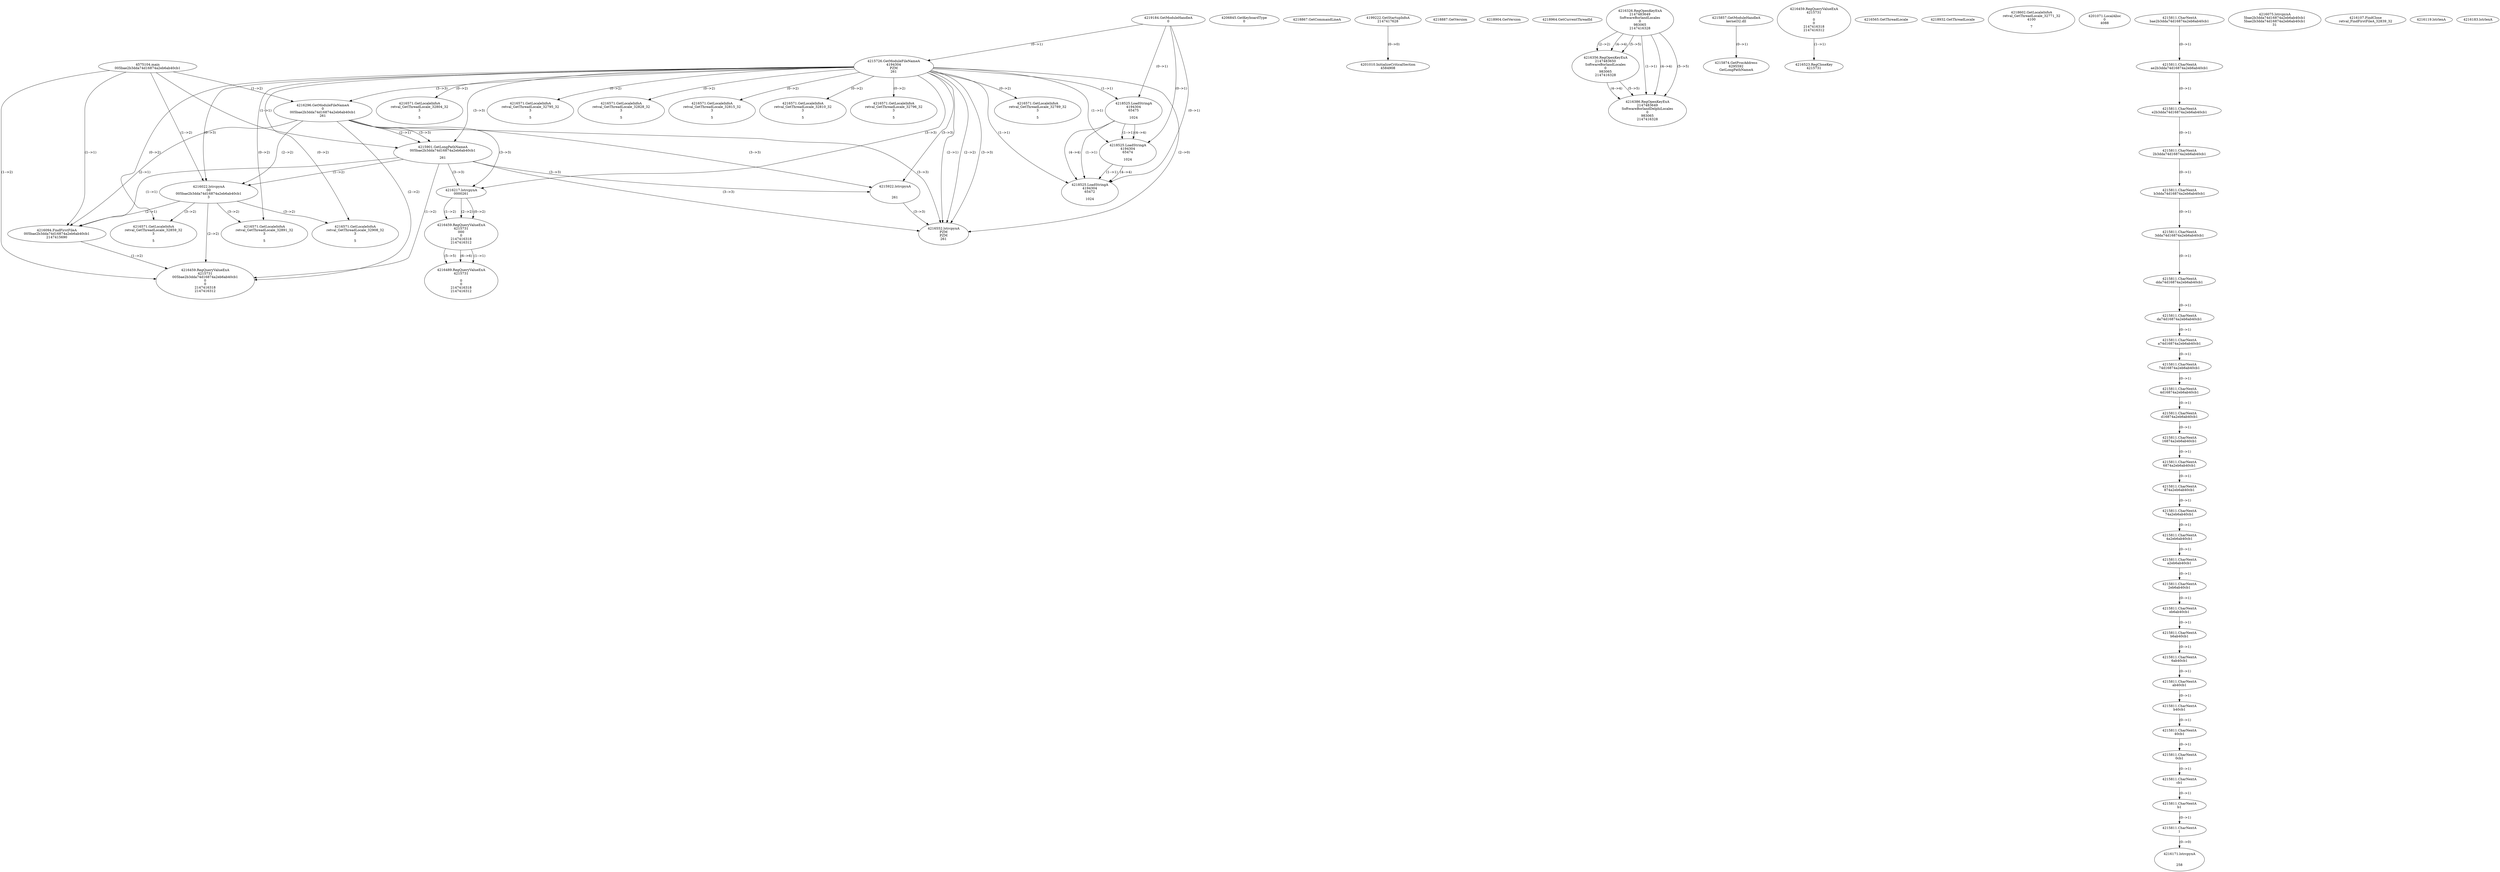 // Global SCDG with merge call
digraph {
	0 [label="4575104.main
005bae2b3dda74d16874a2eb6ab40cb1"]
	1 [label="4219184.GetModuleHandleA
0"]
	2 [label="4206845.GetKeyboardType
0"]
	3 [label="4218867.GetCommandLineA
"]
	4 [label="4199222.GetStartupInfoA
2147417628"]
	5 [label="4218887.GetVersion
"]
	6 [label="4218904.GetVersion
"]
	7 [label="4218964.GetCurrentThreadId
"]
	8 [label="4215726.GetModuleFileNameA
4194304
PZM
261"]
	1 -> 8 [label="(0-->1)"]
	9 [label="4216296.GetModuleFileNameA
0
005bae2b3dda74d16874a2eb6ab40cb1
261"]
	0 -> 9 [label="(1-->2)"]
	8 -> 9 [label="(3-->3)"]
	10 [label="4216326.RegOpenKeyExA
2147483649
Software\Borland\Locales
0
983065
2147416328"]
	11 [label="4216356.RegOpenKeyExA
2147483650
Software\Borland\Locales
0
983065
2147416328"]
	10 -> 11 [label="(2-->2)"]
	10 -> 11 [label="(4-->4)"]
	10 -> 11 [label="(5-->5)"]
	12 [label="4216386.RegOpenKeyExA
2147483649
Software\Borland\Delphi\Locales
0
983065
2147416328"]
	10 -> 12 [label="(1-->1)"]
	10 -> 12 [label="(4-->4)"]
	11 -> 12 [label="(4-->4)"]
	10 -> 12 [label="(5-->5)"]
	11 -> 12 [label="(5-->5)"]
	13 [label="4215857.GetModuleHandleA
kernel32.dll"]
	14 [label="4215874.GetProcAddress
6295592
GetLongPathNameA"]
	13 -> 14 [label="(0-->1)"]
	15 [label="4215901.GetLongPathNameA
005bae2b3dda74d16874a2eb6ab40cb1

261"]
	0 -> 15 [label="(1-->1)"]
	9 -> 15 [label="(2-->1)"]
	8 -> 15 [label="(3-->3)"]
	9 -> 15 [label="(3-->3)"]
	16 [label="4215922.lstrcpynA


261"]
	8 -> 16 [label="(3-->3)"]
	9 -> 16 [label="(3-->3)"]
	15 -> 16 [label="(3-->3)"]
	17 [label="4216459.RegQueryValueExA
4215731

0
0
2147416318
2147416312"]
	18 [label="4216523.RegCloseKey
4215731"]
	17 -> 18 [label="(1-->1)"]
	19 [label="4216552.lstrcpynA
PZM
PZM
261"]
	8 -> 19 [label="(2-->1)"]
	8 -> 19 [label="(2-->2)"]
	8 -> 19 [label="(3-->3)"]
	9 -> 19 [label="(3-->3)"]
	15 -> 19 [label="(3-->3)"]
	16 -> 19 [label="(3-->3)"]
	8 -> 19 [label="(2-->0)"]
	20 [label="4216565.GetThreadLocale
"]
	21 [label="4216571.GetLocaleInfoA
retval_GetThreadLocale_32789_32
3

5"]
	8 -> 21 [label="(0-->2)"]
	22 [label="4218525.LoadStringA
4194304
65475

1024"]
	1 -> 22 [label="(0-->1)"]
	8 -> 22 [label="(1-->1)"]
	23 [label="4218525.LoadStringA
4194304
65474

1024"]
	1 -> 23 [label="(0-->1)"]
	8 -> 23 [label="(1-->1)"]
	22 -> 23 [label="(1-->1)"]
	22 -> 23 [label="(4-->4)"]
	24 [label="4218932.GetThreadLocale
"]
	25 [label="4218602.GetLocaleInfoA
retval_GetThreadLocale_32771_32
4100

7"]
	26 [label="4216571.GetLocaleInfoA
retval_GetThreadLocale_32804_32
3

5"]
	8 -> 26 [label="(0-->2)"]
	27 [label="4201010.InitializeCriticalSection
4584908"]
	4 -> 27 [label="(0-->0)"]
	28 [label="4201071.LocalAlloc
0
4088"]
	29 [label="4218525.LoadStringA
4194304
65472

1024"]
	1 -> 29 [label="(0-->1)"]
	8 -> 29 [label="(1-->1)"]
	22 -> 29 [label="(1-->1)"]
	23 -> 29 [label="(1-->1)"]
	22 -> 29 [label="(4-->4)"]
	23 -> 29 [label="(4-->4)"]
	30 [label="4216022.lstrcpynA
00
005bae2b3dda74d16874a2eb6ab40cb1
3"]
	0 -> 30 [label="(1-->2)"]
	9 -> 30 [label="(2-->2)"]
	15 -> 30 [label="(1-->2)"]
	8 -> 30 [label="(0-->3)"]
	31 [label="4215811.CharNextA
bae2b3dda74d16874a2eb6ab40cb1"]
	32 [label="4215811.CharNextA
ae2b3dda74d16874a2eb6ab40cb1"]
	31 -> 32 [label="(0-->1)"]
	33 [label="4215811.CharNextA
e2b3dda74d16874a2eb6ab40cb1"]
	32 -> 33 [label="(0-->1)"]
	34 [label="4215811.CharNextA
2b3dda74d16874a2eb6ab40cb1"]
	33 -> 34 [label="(0-->1)"]
	35 [label="4215811.CharNextA
b3dda74d16874a2eb6ab40cb1"]
	34 -> 35 [label="(0-->1)"]
	36 [label="4215811.CharNextA
3dda74d16874a2eb6ab40cb1"]
	35 -> 36 [label="(0-->1)"]
	37 [label="4215811.CharNextA
dda74d16874a2eb6ab40cb1"]
	36 -> 37 [label="(0-->1)"]
	38 [label="4215811.CharNextA
da74d16874a2eb6ab40cb1"]
	37 -> 38 [label="(0-->1)"]
	39 [label="4215811.CharNextA
a74d16874a2eb6ab40cb1"]
	38 -> 39 [label="(0-->1)"]
	40 [label="4215811.CharNextA
74d16874a2eb6ab40cb1"]
	39 -> 40 [label="(0-->1)"]
	41 [label="4215811.CharNextA
4d16874a2eb6ab40cb1"]
	40 -> 41 [label="(0-->1)"]
	42 [label="4215811.CharNextA
d16874a2eb6ab40cb1"]
	41 -> 42 [label="(0-->1)"]
	43 [label="4215811.CharNextA
16874a2eb6ab40cb1"]
	42 -> 43 [label="(0-->1)"]
	44 [label="4215811.CharNextA
6874a2eb6ab40cb1"]
	43 -> 44 [label="(0-->1)"]
	45 [label="4215811.CharNextA
874a2eb6ab40cb1"]
	44 -> 45 [label="(0-->1)"]
	46 [label="4215811.CharNextA
74a2eb6ab40cb1"]
	45 -> 46 [label="(0-->1)"]
	47 [label="4215811.CharNextA
4a2eb6ab40cb1"]
	46 -> 47 [label="(0-->1)"]
	48 [label="4215811.CharNextA
a2eb6ab40cb1"]
	47 -> 48 [label="(0-->1)"]
	49 [label="4215811.CharNextA
2eb6ab40cb1"]
	48 -> 49 [label="(0-->1)"]
	50 [label="4215811.CharNextA
eb6ab40cb1"]
	49 -> 50 [label="(0-->1)"]
	51 [label="4215811.CharNextA
b6ab40cb1"]
	50 -> 51 [label="(0-->1)"]
	52 [label="4215811.CharNextA
6ab40cb1"]
	51 -> 52 [label="(0-->1)"]
	53 [label="4215811.CharNextA
ab40cb1"]
	52 -> 53 [label="(0-->1)"]
	54 [label="4215811.CharNextA
b40cb1"]
	53 -> 54 [label="(0-->1)"]
	55 [label="4215811.CharNextA
40cb1"]
	54 -> 55 [label="(0-->1)"]
	56 [label="4215811.CharNextA
0cb1"]
	55 -> 56 [label="(0-->1)"]
	57 [label="4215811.CharNextA
cb1"]
	56 -> 57 [label="(0-->1)"]
	58 [label="4215811.CharNextA
b1"]
	57 -> 58 [label="(0-->1)"]
	59 [label="4215811.CharNextA
1"]
	58 -> 59 [label="(0-->1)"]
	60 [label="4216075.lstrcpynA
5bae2b3dda74d16874a2eb6ab40cb1
5bae2b3dda74d16874a2eb6ab40cb1
31"]
	61 [label="4216094.FindFirstFileA
005bae2b3dda74d16874a2eb6ab40cb1
2147415690"]
	0 -> 61 [label="(1-->1)"]
	9 -> 61 [label="(2-->1)"]
	15 -> 61 [label="(1-->1)"]
	30 -> 61 [label="(2-->1)"]
	62 [label="4216107.FindClose
retval_FindFirstFileA_32839_32"]
	63 [label="4216119.lstrlenA
"]
	64 [label="4216171.lstrcpynA


258"]
	59 -> 64 [label="(0-->0)"]
	65 [label="4216183.lstrlenA
"]
	66 [label="4216217.lstrcpynA
00\
00\
261"]
	8 -> 66 [label="(3-->3)"]
	9 -> 66 [label="(3-->3)"]
	15 -> 66 [label="(3-->3)"]
	67 [label="4216459.RegQueryValueExA
4215731
00\
0
0
2147416318
2147416312"]
	66 -> 67 [label="(1-->2)"]
	66 -> 67 [label="(2-->2)"]
	66 -> 67 [label="(0-->2)"]
	68 [label="4216489.RegQueryValueExA
4215731

0
0
2147416318
2147416312"]
	67 -> 68 [label="(1-->1)"]
	67 -> 68 [label="(5-->5)"]
	67 -> 68 [label="(6-->6)"]
	69 [label="4216571.GetLocaleInfoA
retval_GetThreadLocale_32908_32
3

5"]
	8 -> 69 [label="(0-->2)"]
	30 -> 69 [label="(3-->2)"]
	70 [label="4216571.GetLocaleInfoA
retval_GetThreadLocale_32795_32
3

5"]
	8 -> 70 [label="(0-->2)"]
	71 [label="4216571.GetLocaleInfoA
retval_GetThreadLocale_32828_32
3

5"]
	8 -> 71 [label="(0-->2)"]
	72 [label="4216571.GetLocaleInfoA
retval_GetThreadLocale_32815_32
3

5"]
	8 -> 72 [label="(0-->2)"]
	73 [label="4216571.GetLocaleInfoA
retval_GetThreadLocale_32810_32
3

5"]
	8 -> 73 [label="(0-->2)"]
	74 [label="4216571.GetLocaleInfoA
retval_GetThreadLocale_32796_32
3

5"]
	8 -> 74 [label="(0-->2)"]
	75 [label="4216459.RegQueryValueExA
4215731
005bae2b3dda74d16874a2eb6ab40cb1
0
0
2147416318
2147416312"]
	0 -> 75 [label="(1-->2)"]
	9 -> 75 [label="(2-->2)"]
	15 -> 75 [label="(1-->2)"]
	30 -> 75 [label="(2-->2)"]
	61 -> 75 [label="(1-->2)"]
	76 [label="4216571.GetLocaleInfoA
retval_GetThreadLocale_32859_32
3

5"]
	8 -> 76 [label="(0-->2)"]
	30 -> 76 [label="(3-->2)"]
	77 [label="4216571.GetLocaleInfoA
retval_GetThreadLocale_32891_32
3

5"]
	8 -> 77 [label="(0-->2)"]
	30 -> 77 [label="(3-->2)"]
}
